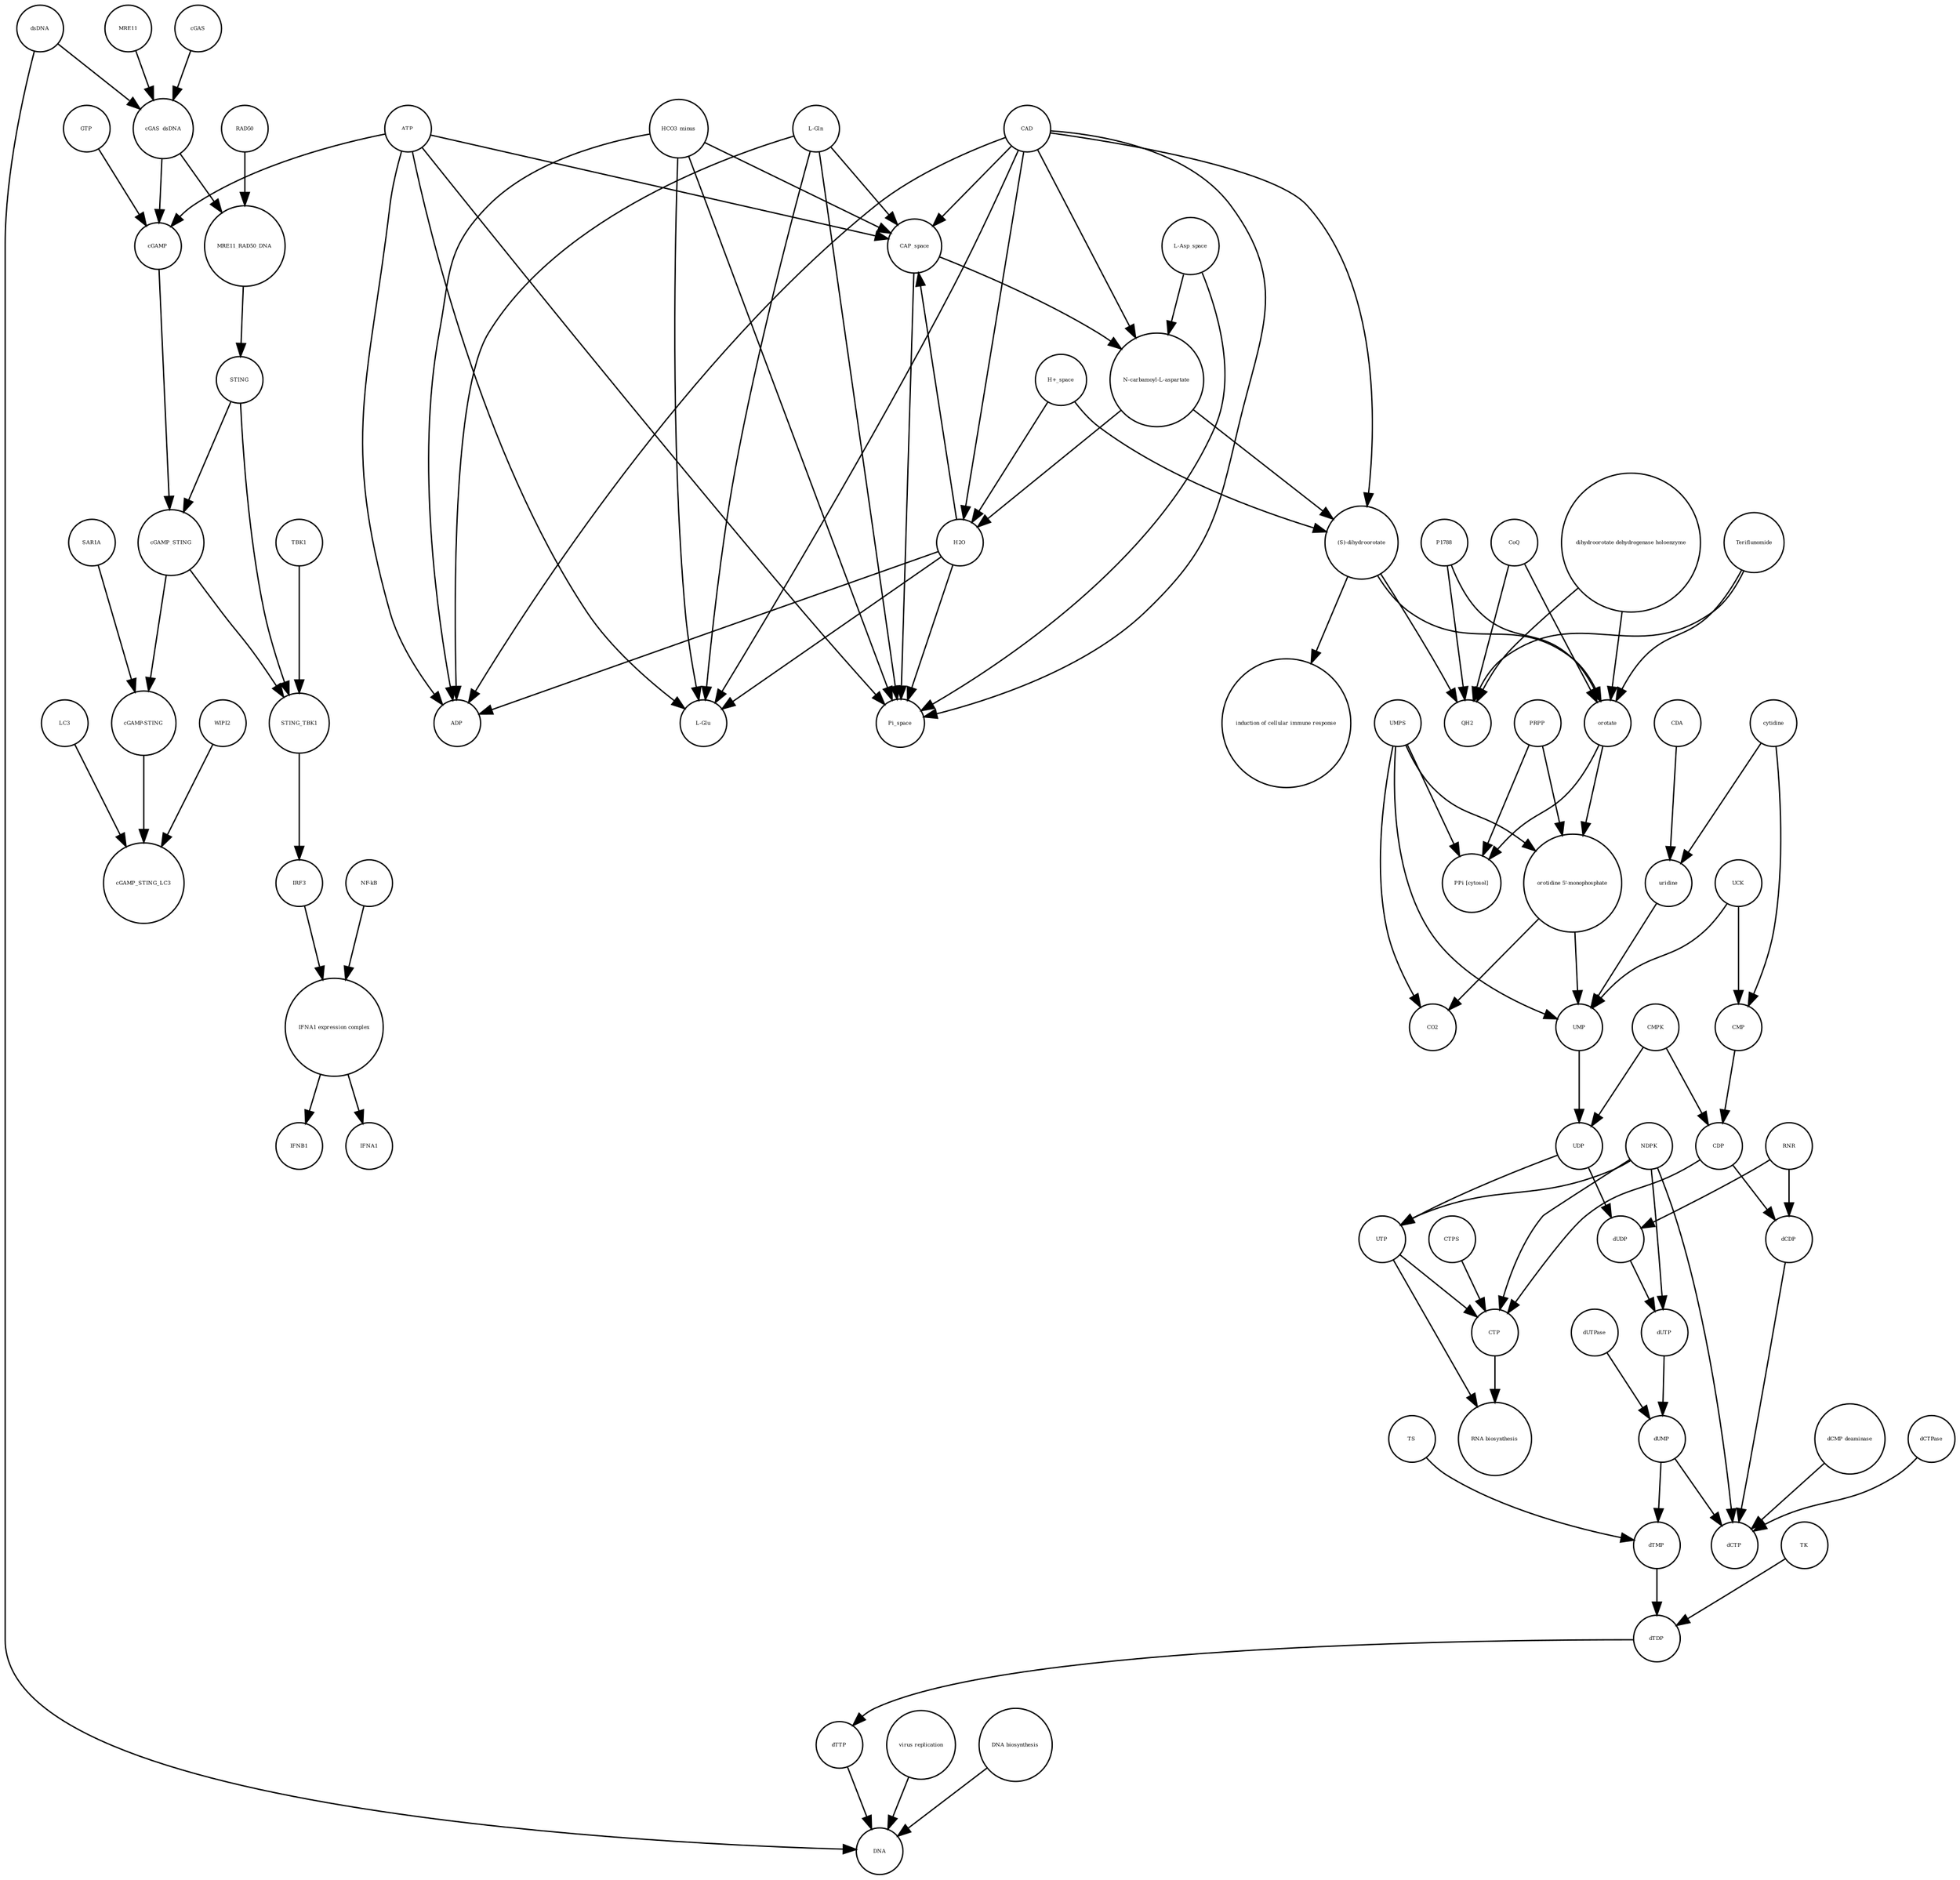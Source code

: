 strict digraph  {
UTP [annotation="", bipartite=0, cls="simple chemical", fontsize=4, label=UTP, shape=circle];
"RNA biosynthesis" [annotation="urn_miriam_obo.go_GO%3A0032774", bipartite=0, cls=phenotype, fontsize=4, label="RNA biosynthesis", shape=circle];
CTP [annotation="", bipartite=0, cls="simple chemical", fontsize=4, label=CTP, shape=circle];
"(S)-dihydroorotate" [annotation="", bipartite=0, cls="simple chemical", fontsize=4, label="(S)-dihydroorotate", shape=circle];
"induction of cellular immune response" [annotation="", bipartite=0, cls=phenotype, fontsize=4, label="induction of cellular immune response", shape=circle];
"L-Glu" [annotation="", bipartite=0, cls="simple chemical", fontsize=4, label="L-Glu", shape=circle];
"orotidine 5'-monophosphate" [annotation="", bipartite=0, cls="simple chemical", fontsize=4, label="orotidine 5'-monophosphate", shape=circle];
TBK1 [annotation="", bipartite=0, cls=macromolecule, fontsize=4, label=TBK1, shape=circle];
"L-Asp_space" [annotation="", bipartite=0, cls="simple chemical", fontsize=4, label="L-Asp_space", shape=circle];
H2O [annotation="", bipartite=0, cls="simple chemical", fontsize=4, label=H2O, shape=circle];
Pi_space [annotation="", bipartite=0, cls="simple chemical", fontsize=4, label=Pi_space, shape=circle];
cytidine [annotation="", bipartite=0, cls="simple chemical", fontsize=4, label=cytidine, shape=circle];
CDA [annotation="", bipartite=0, cls=macromolecule, fontsize=4, label=CDA, shape=circle];
CMPK [annotation="", bipartite=0, cls=macromolecule, fontsize=4, label=CMPK, shape=circle];
"dCMP deaminase" [annotation="", bipartite=0, cls=macromolecule, fontsize=4, label="dCMP deaminase", shape=circle];
"NF-kB" [annotation="", bipartite=0, cls=complex, fontsize=4, label="NF-kB", shape=circle];
dCDP [annotation="", bipartite=0, cls="simple chemical", fontsize=4, label=dCDP, shape=circle];
WIPI2 [annotation="", bipartite=0, cls=macromolecule, fontsize=4, label=WIPI2, shape=circle];
"dihydroorotate dehydrogenase holoenzyme" [annotation="", bipartite=0, cls="simple chemical", fontsize=4, label="dihydroorotate dehydrogenase holoenzyme", shape=circle];
dTMP [annotation="", bipartite=0, cls="simple chemical", fontsize=4, label=dTMP, shape=circle];
IFNB1 [annotation="", bipartite=0, cls="nucleic acid feature", fontsize=4, label=IFNB1, shape=circle];
cGAS_dsDNA [annotation="", bipartite=0, cls=complex, fontsize=4, label=cGAS_dsDNA, shape=circle];
"cGAMP-STING" [annotation="", bipartite=0, cls=complex, fontsize=4, label="cGAMP-STING", shape=circle];
cGAMP_STING_LC3 [annotation="", bipartite=0, cls=complex, fontsize=4, label=cGAMP_STING_LC3, shape=circle];
LC3 [annotation="", bipartite=0, cls=macromolecule, fontsize=4, label=LC3, shape=circle];
ADP [annotation="", bipartite=0, cls="simple chemical", fontsize=4, label=ADP, shape=circle];
dTTP [annotation="", bipartite=0, cls="simple chemical", fontsize=4, label=dTTP, shape=circle];
NDPK [annotation="", bipartite=0, cls=macromolecule, fontsize=4, label=NDPK, shape=circle];
TK [annotation="", bipartite=0, cls=macromolecule, fontsize=4, label=TK, shape=circle];
TS [annotation="", bipartite=0, cls=macromolecule, fontsize=4, label=TS, shape=circle];
CAD [annotation="", bipartite=0, cls=macromolecule, fontsize=4, label=CAD, shape=circle];
ATP [annotation="", bipartite=0, cls="simple chemical", fontsize=4, label=ATP, shape=circle];
RNR [annotation="", bipartite=0, cls=macromolecule, fontsize=4, label=RNR, shape=circle];
UCK [annotation="", bipartite=0, cls=macromolecule, fontsize=4, label=UCK, shape=circle];
cGAMP [annotation="", bipartite=0, cls="simple chemical", fontsize=4, label=cGAMP, shape=circle];
cGAMP_STING [annotation="", bipartite=0, cls=complex, fontsize=4, label=cGAMP_STING, shape=circle];
MRE11 [annotation="", bipartite=0, cls="macromolecule multimer", fontsize=4, label=MRE11, shape=circle];
CDP [annotation="", bipartite=0, cls="simple chemical", fontsize=4, label=CDP, shape=circle];
Teriflunomide [annotation="", bipartite=0, cls="simple chemical", fontsize=4, label=Teriflunomide, shape=circle];
MRE11_RAD50_DNA [annotation="", bipartite=0, cls=complex, fontsize=4, label=MRE11_RAD50_DNA, shape=circle];
"PPi [cytosol]" [annotation="", bipartite=0, cls="simple chemical", fontsize=4, label="PPi [cytosol]", shape=circle];
dUTP [annotation="", bipartite=0, cls="simple chemical", fontsize=4, label=dUTP, shape=circle];
STING_TBK1 [annotation="", bipartite=0, cls=complex, fontsize=4, label=STING_TBK1, shape=circle];
"N-carbamoyl-L-aspartate" [annotation="", bipartite=0, cls="simple chemical", fontsize=4, label="N-carbamoyl-L-aspartate", shape=circle];
UDP [annotation="", bipartite=0, cls="simple chemical", fontsize=4, label=UDP, shape=circle];
dCTP [annotation="", bipartite=0, cls="simple chemical", fontsize=4, label=dCTP, shape=circle];
UMPS [annotation="", bipartite=0, cls="macromolecule multimer", fontsize=4, label=UMPS, shape=circle];
IFNA1 [annotation="", bipartite=0, cls="nucleic acid feature", fontsize=4, label=IFNA1, shape=circle];
RAD50 [annotation="", bipartite=0, cls="macromolecule multimer", fontsize=4, label=RAD50, shape=circle];
dUMP [annotation="", bipartite=0, cls="simple chemical", fontsize=4, label=dUMP, shape=circle];
dsDNA [annotation="", bipartite=0, cls="simple chemical", fontsize=4, label=dsDNA, shape=circle];
QH2 [annotation="", bipartite=0, cls="simple chemical", fontsize=4, label=QH2, shape=circle];
CTPS [annotation="", bipartite=0, cls=macromolecule, fontsize=4, label=CTPS, shape=circle];
CO2 [annotation="", bipartite=0, cls="simple chemical", fontsize=4, label=CO2, shape=circle];
"virus replication" [annotation="", bipartite=0, cls=phenotype, fontsize=4, label="virus replication", shape=circle];
P1788 [annotation="", bipartite=0, cls="simple chemical", fontsize=4, label=P1788, shape=circle];
orotate [annotation="", bipartite=0, cls="simple chemical", fontsize=4, label=orotate, shape=circle];
UMP [annotation="", bipartite=0, cls="simple chemical", fontsize=4, label=UMP, shape=circle];
STING [annotation="", bipartite=0, cls="macromolecule multimer", fontsize=4, label=STING, shape=circle];
CMP [annotation="", bipartite=0, cls="simple chemical", fontsize=4, label=CMP, shape=circle];
dUDP [annotation="", bipartite=0, cls="simple chemical", fontsize=4, label=dUDP, shape=circle];
cGAS [annotation="", bipartite=0, cls=macromolecule, fontsize=4, label=cGAS, shape=circle];
"IFNA1 expression complex" [annotation="", bipartite=0, cls=complex, fontsize=4, label="IFNA1 expression complex", shape=circle];
SAR1A [annotation="", bipartite=0, cls=macromolecule, fontsize=4, label=SAR1A, shape=circle];
uridine [annotation="", bipartite=0, cls="simple chemical", fontsize=4, label=uridine, shape=circle];
CAP_space [annotation="", bipartite=0, cls="simple chemical", fontsize=4, label=CAP_space, shape=circle];
dTDP [annotation="", bipartite=0, cls="simple chemical", fontsize=4, label=dTDP, shape=circle];
GTP [annotation="", bipartite=0, cls="simple chemical", fontsize=4, label=GTP, shape=circle];
"H+_space" [annotation="", bipartite=0, cls="simple chemical", fontsize=4, label="H+_space", shape=circle];
"DNA biosynthesis" [annotation="urn_miriam_obo.go_GO%3A0071897", bipartite=0, cls=phenotype, fontsize=4, label="DNA biosynthesis", shape=circle];
DNA [annotation="", bipartite=0, cls="nucleic acid feature", fontsize=4, label=DNA, shape=circle];
PRPP [annotation="", bipartite=0, cls="simple chemical", fontsize=4, label=PRPP, shape=circle];
dCTPase [annotation="", bipartite=0, cls=macromolecule, fontsize=4, label=dCTPase, shape=circle];
IRF3 [annotation="", bipartite=0, cls="macromolecule multimer", fontsize=4, label=IRF3, shape=circle];
CoQ [annotation="", bipartite=0, cls="simple chemical", fontsize=4, label=CoQ, shape=circle];
dUTPase [annotation="", bipartite=0, cls=macromolecule, fontsize=4, label=dUTPase, shape=circle];
HCO3_minus [annotation="", bipartite=0, cls="simple chemical", fontsize=4, label=HCO3_minus, shape=circle];
"L-Gln" [annotation="", bipartite=0, cls="simple chemical", fontsize=4, label="L-Gln", shape=circle];
UTP -> "RNA biosynthesis"  [annotation="", interaction_type="necessary stimulation"];
UTP -> CTP  [annotation="", interaction_type=production];
CTP -> "RNA biosynthesis"  [annotation="", interaction_type="necessary stimulation"];
"(S)-dihydroorotate" -> "induction of cellular immune response"  [annotation="", interaction_type="necessary stimulation"];
"(S)-dihydroorotate" -> orotate  [annotation="", interaction_type=production];
"(S)-dihydroorotate" -> QH2  [annotation="", interaction_type=production];
"orotidine 5'-monophosphate" -> CO2  [annotation="", interaction_type=production];
"orotidine 5'-monophosphate" -> UMP  [annotation="", interaction_type=production];
TBK1 -> STING_TBK1  [annotation="", interaction_type=production];
"L-Asp_space" -> "N-carbamoyl-L-aspartate"  [annotation="", interaction_type=production];
"L-Asp_space" -> Pi_space  [annotation="", interaction_type=production];
H2O -> ADP  [annotation="", interaction_type=production];
H2O -> "L-Glu"  [annotation="", interaction_type=production];
H2O -> CAP_space  [annotation="", interaction_type=production];
H2O -> Pi_space  [annotation="", interaction_type=production];
cytidine -> CMP  [annotation="", interaction_type=production];
cytidine -> uridine  [annotation="", interaction_type=production];
CDA -> uridine  [annotation="", interaction_type=catalysis];
CMPK -> CDP  [annotation="", interaction_type=catalysis];
CMPK -> UDP  [annotation="", interaction_type=catalysis];
"dCMP deaminase" -> dCTP  [annotation="", interaction_type=catalysis];
"NF-kB" -> "IFNA1 expression complex"  [annotation="", interaction_type=production];
dCDP -> dCTP  [annotation="", interaction_type=production];
WIPI2 -> cGAMP_STING_LC3  [annotation="", interaction_type=catalysis];
"dihydroorotate dehydrogenase holoenzyme" -> orotate  [annotation=urn_miriam_reactome_REACT_1698, interaction_type=catalysis];
"dihydroorotate dehydrogenase holoenzyme" -> QH2  [annotation=urn_miriam_reactome_REACT_1698, interaction_type=catalysis];
dTMP -> dTDP  [annotation="", interaction_type=production];
cGAS_dsDNA -> cGAMP  [annotation="", interaction_type=catalysis];
cGAS_dsDNA -> MRE11_RAD50_DNA  [annotation="", interaction_type=production];
"cGAMP-STING" -> cGAMP_STING_LC3  [annotation="", interaction_type=production];
LC3 -> cGAMP_STING_LC3  [annotation="", interaction_type=production];
dTTP -> DNA  [annotation="", interaction_type=production];
NDPK -> UTP  [annotation="", interaction_type=catalysis];
NDPK -> CTP  [annotation="", interaction_type=catalysis];
NDPK -> dCTP  [annotation="", interaction_type=catalysis];
NDPK -> dUTP  [annotation="", interaction_type=catalysis];
TK -> dTDP  [annotation="", interaction_type=catalysis];
TS -> dTMP  [annotation="", interaction_type=catalysis];
CAD -> "N-carbamoyl-L-aspartate"  [annotation=urn_miriam_reactome_REACT_1698, interaction_type=catalysis];
CAD -> Pi_space  [annotation=urn_miriam_reactome_REACT_1698, interaction_type=catalysis];
CAD -> "L-Glu"  [annotation=urn_miriam_reactome_REACT_1698, interaction_type=catalysis];
CAD -> CAP_space  [annotation=urn_miriam_reactome_REACT_1698, interaction_type=catalysis];
CAD -> ADP  [annotation=urn_miriam_reactome_REACT_1698, interaction_type=catalysis];
CAD -> "(S)-dihydroorotate"  [annotation=urn_miriam_reactome_REACT_1698, interaction_type=catalysis];
CAD -> H2O  [annotation=urn_miriam_reactome_REACT_1698, interaction_type=catalysis];
ATP -> cGAMP  [annotation="", interaction_type=production];
ATP -> "L-Glu"  [annotation="", interaction_type=production];
ATP -> CAP_space  [annotation="", interaction_type=production];
ATP -> ADP  [annotation="", interaction_type=production];
ATP -> Pi_space  [annotation="", interaction_type=production];
RNR -> dUDP  [annotation="", interaction_type=catalysis];
RNR -> dCDP  [annotation="", interaction_type=catalysis];
UCK -> CMP  [annotation="", interaction_type=catalysis];
UCK -> UMP  [annotation="", interaction_type=catalysis];
cGAMP -> cGAMP_STING  [annotation="", interaction_type=production];
cGAMP_STING -> "cGAMP-STING"  [annotation="", interaction_type=production];
cGAMP_STING -> STING_TBK1  [annotation="", interaction_type=production];
MRE11 -> cGAS_dsDNA  [annotation="", interaction_type=production];
CDP -> CTP  [annotation="", interaction_type=production];
CDP -> dCDP  [annotation="", interaction_type=production];
Teriflunomide -> orotate  [annotation=urn_miriam_reactome_REACT_1698, interaction_type=inhibition];
Teriflunomide -> QH2  [annotation=urn_miriam_reactome_REACT_1698, interaction_type=inhibition];
MRE11_RAD50_DNA -> STING  [annotation="", interaction_type=catalysis];
dUTP -> dUMP  [annotation="", interaction_type=production];
STING_TBK1 -> IRF3  [annotation="", interaction_type=catalysis];
"N-carbamoyl-L-aspartate" -> H2O  [annotation="", interaction_type=production];
"N-carbamoyl-L-aspartate" -> "(S)-dihydroorotate"  [annotation="", interaction_type=production];
UDP -> dUDP  [annotation="", interaction_type=production];
UDP -> UTP  [annotation="", interaction_type=production];
UMPS -> CO2  [annotation=urn_miriam_reactome_REACT_1698, interaction_type=catalysis];
UMPS -> UMP  [annotation=urn_miriam_reactome_REACT_1698, interaction_type=catalysis];
UMPS -> "orotidine 5'-monophosphate"  [annotation=urn_miriam_reactome_REACT_1698, interaction_type=catalysis];
UMPS -> "PPi [cytosol]"  [annotation=urn_miriam_reactome_REACT_1698, interaction_type=catalysis];
RAD50 -> MRE11_RAD50_DNA  [annotation="", interaction_type=production];
dUMP -> dCTP  [annotation="", interaction_type=production];
dUMP -> dTMP  [annotation="", interaction_type=production];
dsDNA -> DNA  [annotation="", interaction_type=production];
dsDNA -> cGAS_dsDNA  [annotation="", interaction_type=production];
CTPS -> CTP  [annotation="", interaction_type=catalysis];
"virus replication" -> DNA  [annotation="", interaction_type=inhibition];
P1788 -> orotate  [annotation=urn_miriam_reactome_REACT_1698, interaction_type=inhibition];
P1788 -> QH2  [annotation=urn_miriam_reactome_REACT_1698, interaction_type=inhibition];
orotate -> "orotidine 5'-monophosphate"  [annotation="", interaction_type=production];
orotate -> "PPi [cytosol]"  [annotation="", interaction_type=production];
UMP -> UDP  [annotation="", interaction_type=production];
STING -> cGAMP_STING  [annotation="", interaction_type=production];
STING -> STING_TBK1  [annotation="", interaction_type=production];
CMP -> CDP  [annotation="", interaction_type=production];
dUDP -> dUTP  [annotation="", interaction_type=production];
cGAS -> cGAS_dsDNA  [annotation="", interaction_type=production];
"IFNA1 expression complex" -> IFNA1  [annotation="", interaction_type=stimulation];
"IFNA1 expression complex" -> IFNB1  [annotation="", interaction_type=stimulation];
SAR1A -> "cGAMP-STING"  [annotation="", interaction_type=catalysis];
uridine -> UMP  [annotation="", interaction_type=production];
CAP_space -> "N-carbamoyl-L-aspartate"  [annotation="", interaction_type=production];
CAP_space -> Pi_space  [annotation="", interaction_type=production];
dTDP -> dTTP  [annotation="", interaction_type=production];
GTP -> cGAMP  [annotation="", interaction_type=production];
"H+_space" -> H2O  [annotation="", interaction_type=production];
"H+_space" -> "(S)-dihydroorotate"  [annotation="", interaction_type=production];
"DNA biosynthesis" -> DNA  [annotation="", interaction_type=catalysis];
PRPP -> "orotidine 5'-monophosphate"  [annotation="", interaction_type=production];
PRPP -> "PPi [cytosol]"  [annotation="", interaction_type=production];
dCTPase -> dCTP  [annotation="", interaction_type=catalysis];
IRF3 -> "IFNA1 expression complex"  [annotation="", interaction_type=production];
CoQ -> orotate  [annotation="", interaction_type=production];
CoQ -> QH2  [annotation="", interaction_type=production];
dUTPase -> dUMP  [annotation="", interaction_type=catalysis];
HCO3_minus -> ADP  [annotation="", interaction_type=production];
HCO3_minus -> "L-Glu"  [annotation="", interaction_type=production];
HCO3_minus -> CAP_space  [annotation="", interaction_type=production];
HCO3_minus -> Pi_space  [annotation="", interaction_type=production];
"L-Gln" -> ADP  [annotation="", interaction_type=production];
"L-Gln" -> "L-Glu"  [annotation="", interaction_type=production];
"L-Gln" -> CAP_space  [annotation="", interaction_type=production];
"L-Gln" -> Pi_space  [annotation="", interaction_type=production];
}
